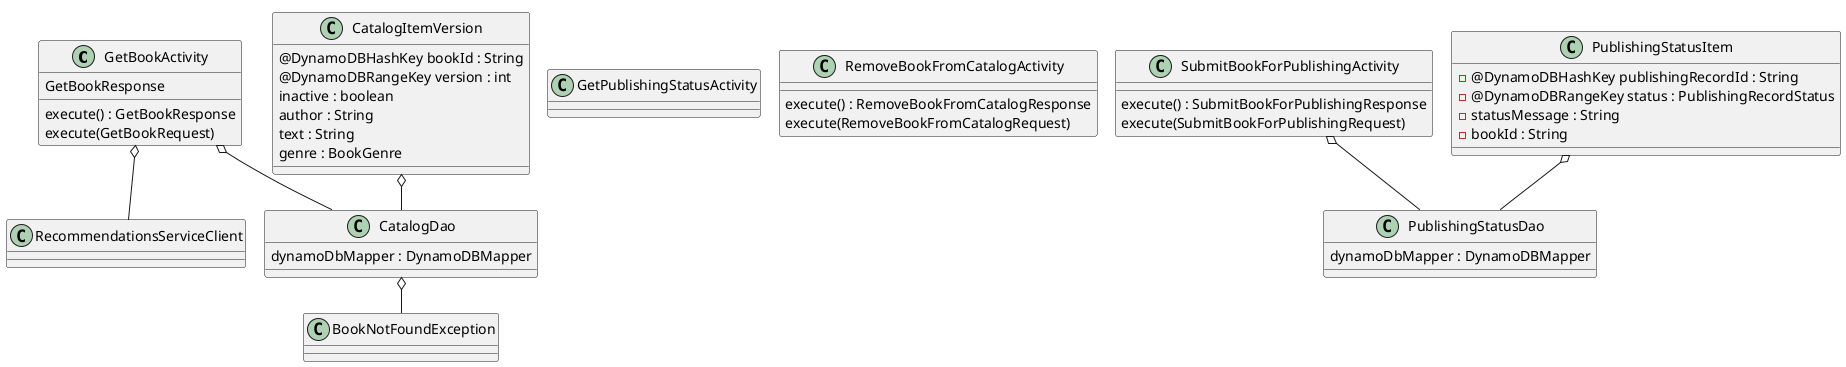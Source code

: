 PARTICIPANTS: use this file for creating the class diagram in mastery task 01
PARTICIPANTS: use this file for creating the remove book from catalog diagram in mastery task 01
@startuml
!pragma layout smetana

class GetBookActivity {
GetBookResponse
execute() : GetBookResponse
execute(GetBookRequest)

}

class GetPublishingStatusActivity {

}
class RemoveBookFromCatalogActivity {
execute() : RemoveBookFromCatalogResponse
execute(RemoveBookFromCatalogRequest)
}
class SubmitBookForPublishingActivity{
execute() : SubmitBookForPublishingResponse
execute(SubmitBookForPublishingRequest)
}
class RecommendationsServiceClient {

}
class CatalogItemVersion {
@DynamoDBHashKey bookId : String
@DynamoDBRangeKey version : int
inactive : boolean
author : String
text : String
genre : BookGenre
}

class CatalogDao {
dynamoDbMapper : DynamoDBMapper

}
class PublishingStatusItem {
-@DynamoDBHashKey publishingRecordId : String
-@DynamoDBRangeKey status : PublishingRecordStatus
-statusMessage : String
-bookId : String
}
class BookNotFoundException {

}

class PublishingStatusDao {
dynamoDbMapper : DynamoDBMapper

}



GetBookActivity o-- CatalogDao
GetBookActivity o-- RecommendationsServiceClient
SubmitBookForPublishingActivity o--  PublishingStatusDao
CatalogItemVersion o-- CatalogDao
PublishingStatusItem o-- PublishingStatusDao
CatalogDao o-- BookNotFoundException

@enduml